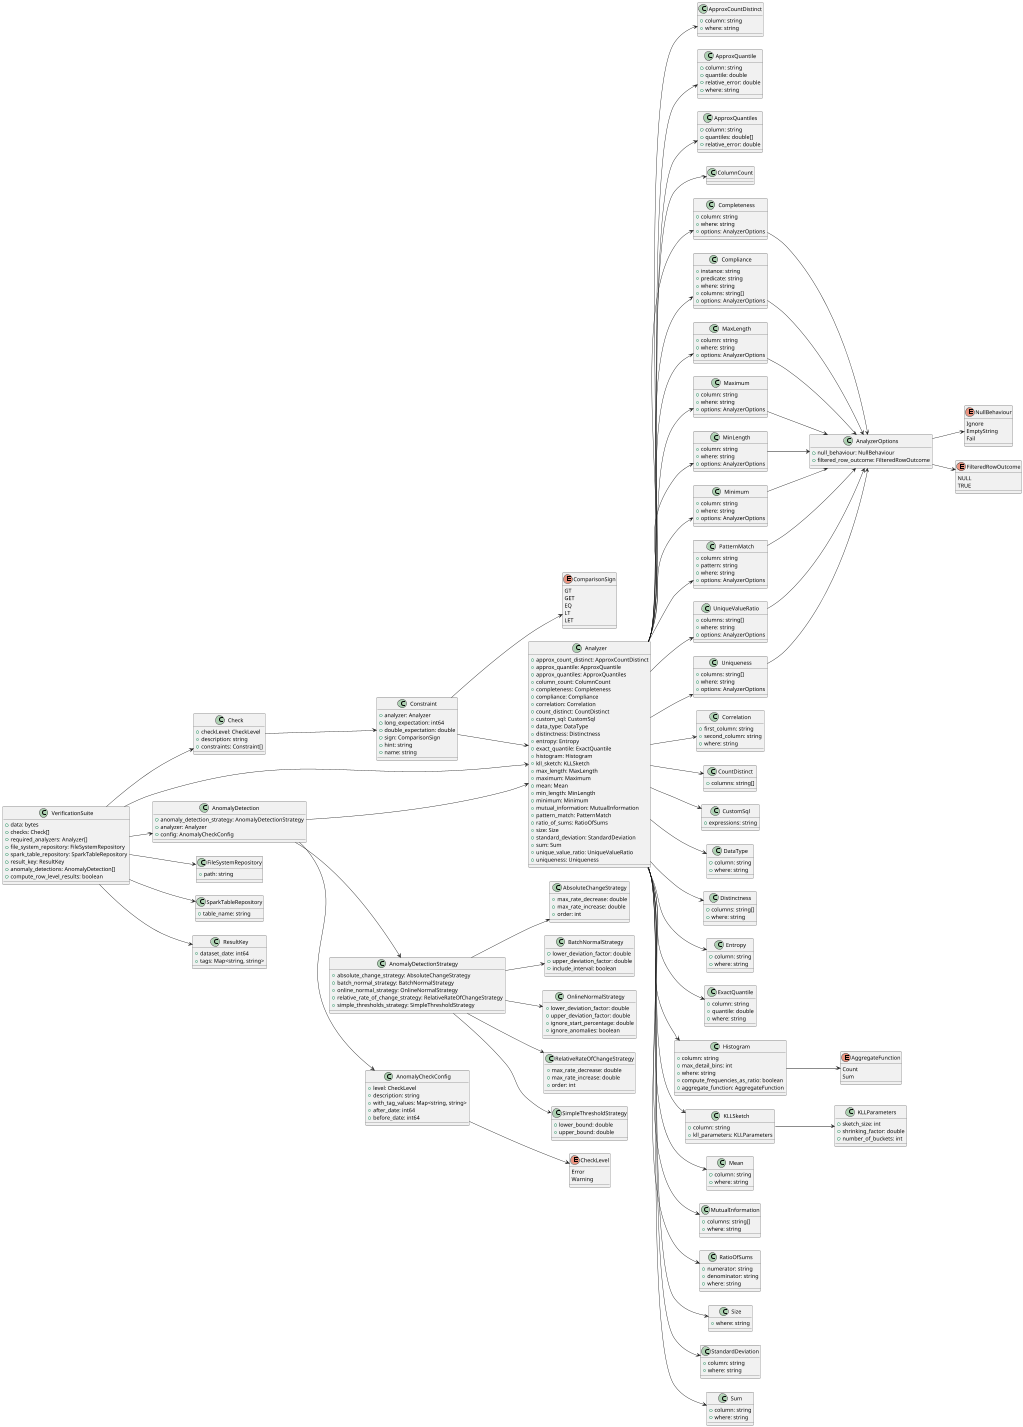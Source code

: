 @startuml
scale 1024 width
left to right direction

class Analyzer {
  +approx_count_distinct: ApproxCountDistinct
  +approx_quantile: ApproxQuantile
  +approx_quantiles: ApproxQuantiles
  +column_count: ColumnCount
  +completeness: Completeness
  +compliance: Compliance
  +correlation: Correlation
  +count_distinct: CountDistinct
  +custom_sql: CustomSql
  +data_type: DataType
  +distinctness: Distinctness
  +entropy: Entropy
  +exact_quantile: ExactQuantile
  +histogram: Histogram
  +kll_sketch: KLLSketch
  +max_length: MaxLength
  +maximum: Maximum
  +mean: Mean
  +min_length: MinLength
  +minimum: Minimum
  +mutual_information: MutualInformation
  +pattern_match: PatternMatch
  +ratio_of_sums: RatioOfSums
  +size: Size
  +standard_deviation: StandardDeviation
  +sum: Sum
  +unique_value_ratio: UniqueValueRatio
  +uniqueness: Uniqueness
}

class AnalyzerOptions {
  +null_behaviour: NullBehaviour
  +filtered_row_outcome: FilteredRowOutcome
}

enum NullBehaviour {
  Ignore
  EmptyString
  Fail
}

enum FilteredRowOutcome {
  NULL
  TRUE
}

class ApproxCountDistinct {
  +column: string
  +where: string
}

class ApproxQuantile {
  +column: string
  +quantile: double
  +relative_error: double
  +where: string
}

class ApproxQuantiles {
  +column: string
  +quantiles: double[]
  +relative_error: double
}

class ColumnCount

class Completeness {
  +column: string
  +where: string
  +options: AnalyzerOptions
}

class Compliance {
  +instance: string
  +predicate: string
  +where: string
  +columns: string[]
  +options: AnalyzerOptions
}

class Correlation {
  +first_column: string
  +second_column: string
  +where: string
}

class CountDistinct {
  +columns: string[]
}

class CustomSql {
  +expressions: string
}

class DataType {
  +column: string
  +where: string
}

class Distinctness {
  +columns: string[]
  +where: string
}

class Entropy {
  +column: string
  +where: string
}

class ExactQuantile {
  +column: string
  +quantile: double
  +where: string
}

class Histogram {
  +column: string
  +max_detail_bins: int
  +where: string
  +compute_frequencies_as_ratio: boolean
  +aggregate_function: AggregateFunction
}

enum AggregateFunction {
  Count
  Sum
}

class KLLSketch {
  +column: string
  +kll_parameters: KLLParameters
}

class KLLParameters {
  +sketch_size: int
  +shrinking_factor: double
  +number_of_buckets: int
}

class MaxLength {
  +column: string
  +where: string
  +options: AnalyzerOptions
}

class Maximum {
  +column: string
  +where: string
  +options: AnalyzerOptions
}

class Mean {
  +column: string
  +where: string
}

class MinLength {
  +column: string
  +where: string
  +options: AnalyzerOptions
}

class Minimum {
  +column: string
  +where: string
  +options: AnalyzerOptions
}

class MutualInformation {
  +columns: string[]
  +where: string
}

class PatternMatch {
  +column: string
  +pattern: string
  +where: string
  +options: AnalyzerOptions
}

class RatioOfSums {
  +numerator: string
  +denominator: string
  +where: string
}

class Size {
  +where: string
}

class StandardDeviation {
  +column: string
  +where: string
}

class Sum {
  +column: string
  +where: string
}

class UniqueValueRatio {
  +columns: string[]
  +where: string
  +options: AnalyzerOptions
}

class Uniqueness {
  +columns: string[]
  +where: string
  +options: AnalyzerOptions
}

class AnomalyDetectionStrategy {
  +absolute_change_strategy: AbsoluteChangeStrategy
  +batch_normal_strategy: BatchNormalStrategy
  +online_normal_strategy: OnlineNormalStrategy
  +relative_rate_of_change_strategy: RelativeRateOfChangeStrategy
  +simple_thresholds_strategy: SimpleThresholdStrategy
}

class AbsoluteChangeStrategy {
  +max_rate_decrease: double
  +max_rate_increase: double
  +order: int
}

class BatchNormalStrategy {
  +lower_deviation_factor: double
  +upper_deviation_factor: double
  +include_interval: boolean
}

class OnlineNormalStrategy {
  +lower_deviation_factor: double
  +upper_deviation_factor: double
  +ignore_start_percentage: double
  +ignore_anomalies: boolean
}

class RelativeRateOfChangeStrategy {
  +max_rate_decrease: double
  +max_rate_increase: double
  +order: int
}

class SimpleThresholdStrategy {
  +lower_bound: double
  +upper_bound: double
}

enum CheckLevel {
  Error
  Warning
}

class Check {
  +checkLevel: CheckLevel
  +description: string
  +constraints: Constraint[]
}

class Constraint {
  +analyzer: Analyzer
  +long_expectation: int64
  +double_expectation: double
  +sign: ComparisonSign
  +hint: string
  +name: string
}

enum ComparisonSign {
  GT
  GET
  EQ
  LT
  LET
}

class AnomalyDetection {
  +anomaly_detection_strategy: AnomalyDetectionStrategy
  +analyzer: Analyzer
  +config: AnomalyCheckConfig
}

class AnomalyCheckConfig {
  +level: CheckLevel
  +description: string
  +with_tag_values: Map<string, string>
  +after_date: int64
  +before_date: int64
}

class VerificationSuite {
  +data: bytes
  +checks: Check[]
  +required_analyzers: Analyzer[]
  +file_system_repository: FileSystemRepository
  +spark_table_repository: SparkTableRepository
  +result_key: ResultKey
  +anomaly_detections: AnomalyDetection[]
  +compute_row_level_results: boolean
}

class FileSystemRepository {
  +path: string
}

class SparkTableRepository {
  +table_name: string
}

class ResultKey {
  +dataset_date: int64
  +tags: Map<string, string>
}

Analyzer --> ApproxCountDistinct
Analyzer --> ApproxQuantile
Analyzer --> ApproxQuantiles
Analyzer --> ColumnCount
Analyzer --> Completeness
Analyzer --> Compliance
Analyzer --> Correlation
Analyzer --> CountDistinct
Analyzer --> CustomSql
Analyzer --> DataType
Analyzer --> Distinctness
Analyzer --> Entropy
Analyzer --> ExactQuantile
Analyzer --> Histogram
Analyzer --> KLLSketch
Analyzer --> MaxLength
Analyzer --> Maximum
Analyzer --> Mean
Analyzer --> MinLength
Analyzer --> Minimum
Analyzer --> MutualInformation
Analyzer --> PatternMatch
Analyzer --> RatioOfSums
Analyzer --> Size
Analyzer --> StandardDeviation
Analyzer --> Sum
Analyzer --> UniqueValueRatio
Analyzer --> Uniqueness

AnalyzerOptions --> NullBehaviour
AnalyzerOptions --> FilteredRowOutcome

Completeness --> AnalyzerOptions
Compliance --> AnalyzerOptions
MaxLength --> AnalyzerOptions
Maximum --> AnalyzerOptions
MinLength --> AnalyzerOptions
Minimum --> AnalyzerOptions
PatternMatch --> AnalyzerOptions
UniqueValueRatio --> AnalyzerOptions
Uniqueness --> AnalyzerOptions

Histogram --> AggregateFunction
KLLSketch --> KLLParameters

AnomalyDetectionStrategy --> AbsoluteChangeStrategy
AnomalyDetectionStrategy --> BatchNormalStrategy
AnomalyDetectionStrategy --> OnlineNormalStrategy
AnomalyDetectionStrategy --> RelativeRateOfChangeStrategy
AnomalyDetectionStrategy --> SimpleThresholdStrategy

Check --> Constraint
Constraint --> Analyzer
Constraint --> ComparisonSign

AnomalyDetection --> AnomalyDetectionStrategy
AnomalyDetection --> Analyzer
AnomalyDetection --> AnomalyCheckConfig

AnomalyCheckConfig --> CheckLevel

VerificationSuite --> Check
VerificationSuite --> Analyzer
VerificationSuite --> FileSystemRepository
VerificationSuite --> SparkTableRepository
VerificationSuite --> ResultKey
VerificationSuite --> AnomalyDetection

@enduml
